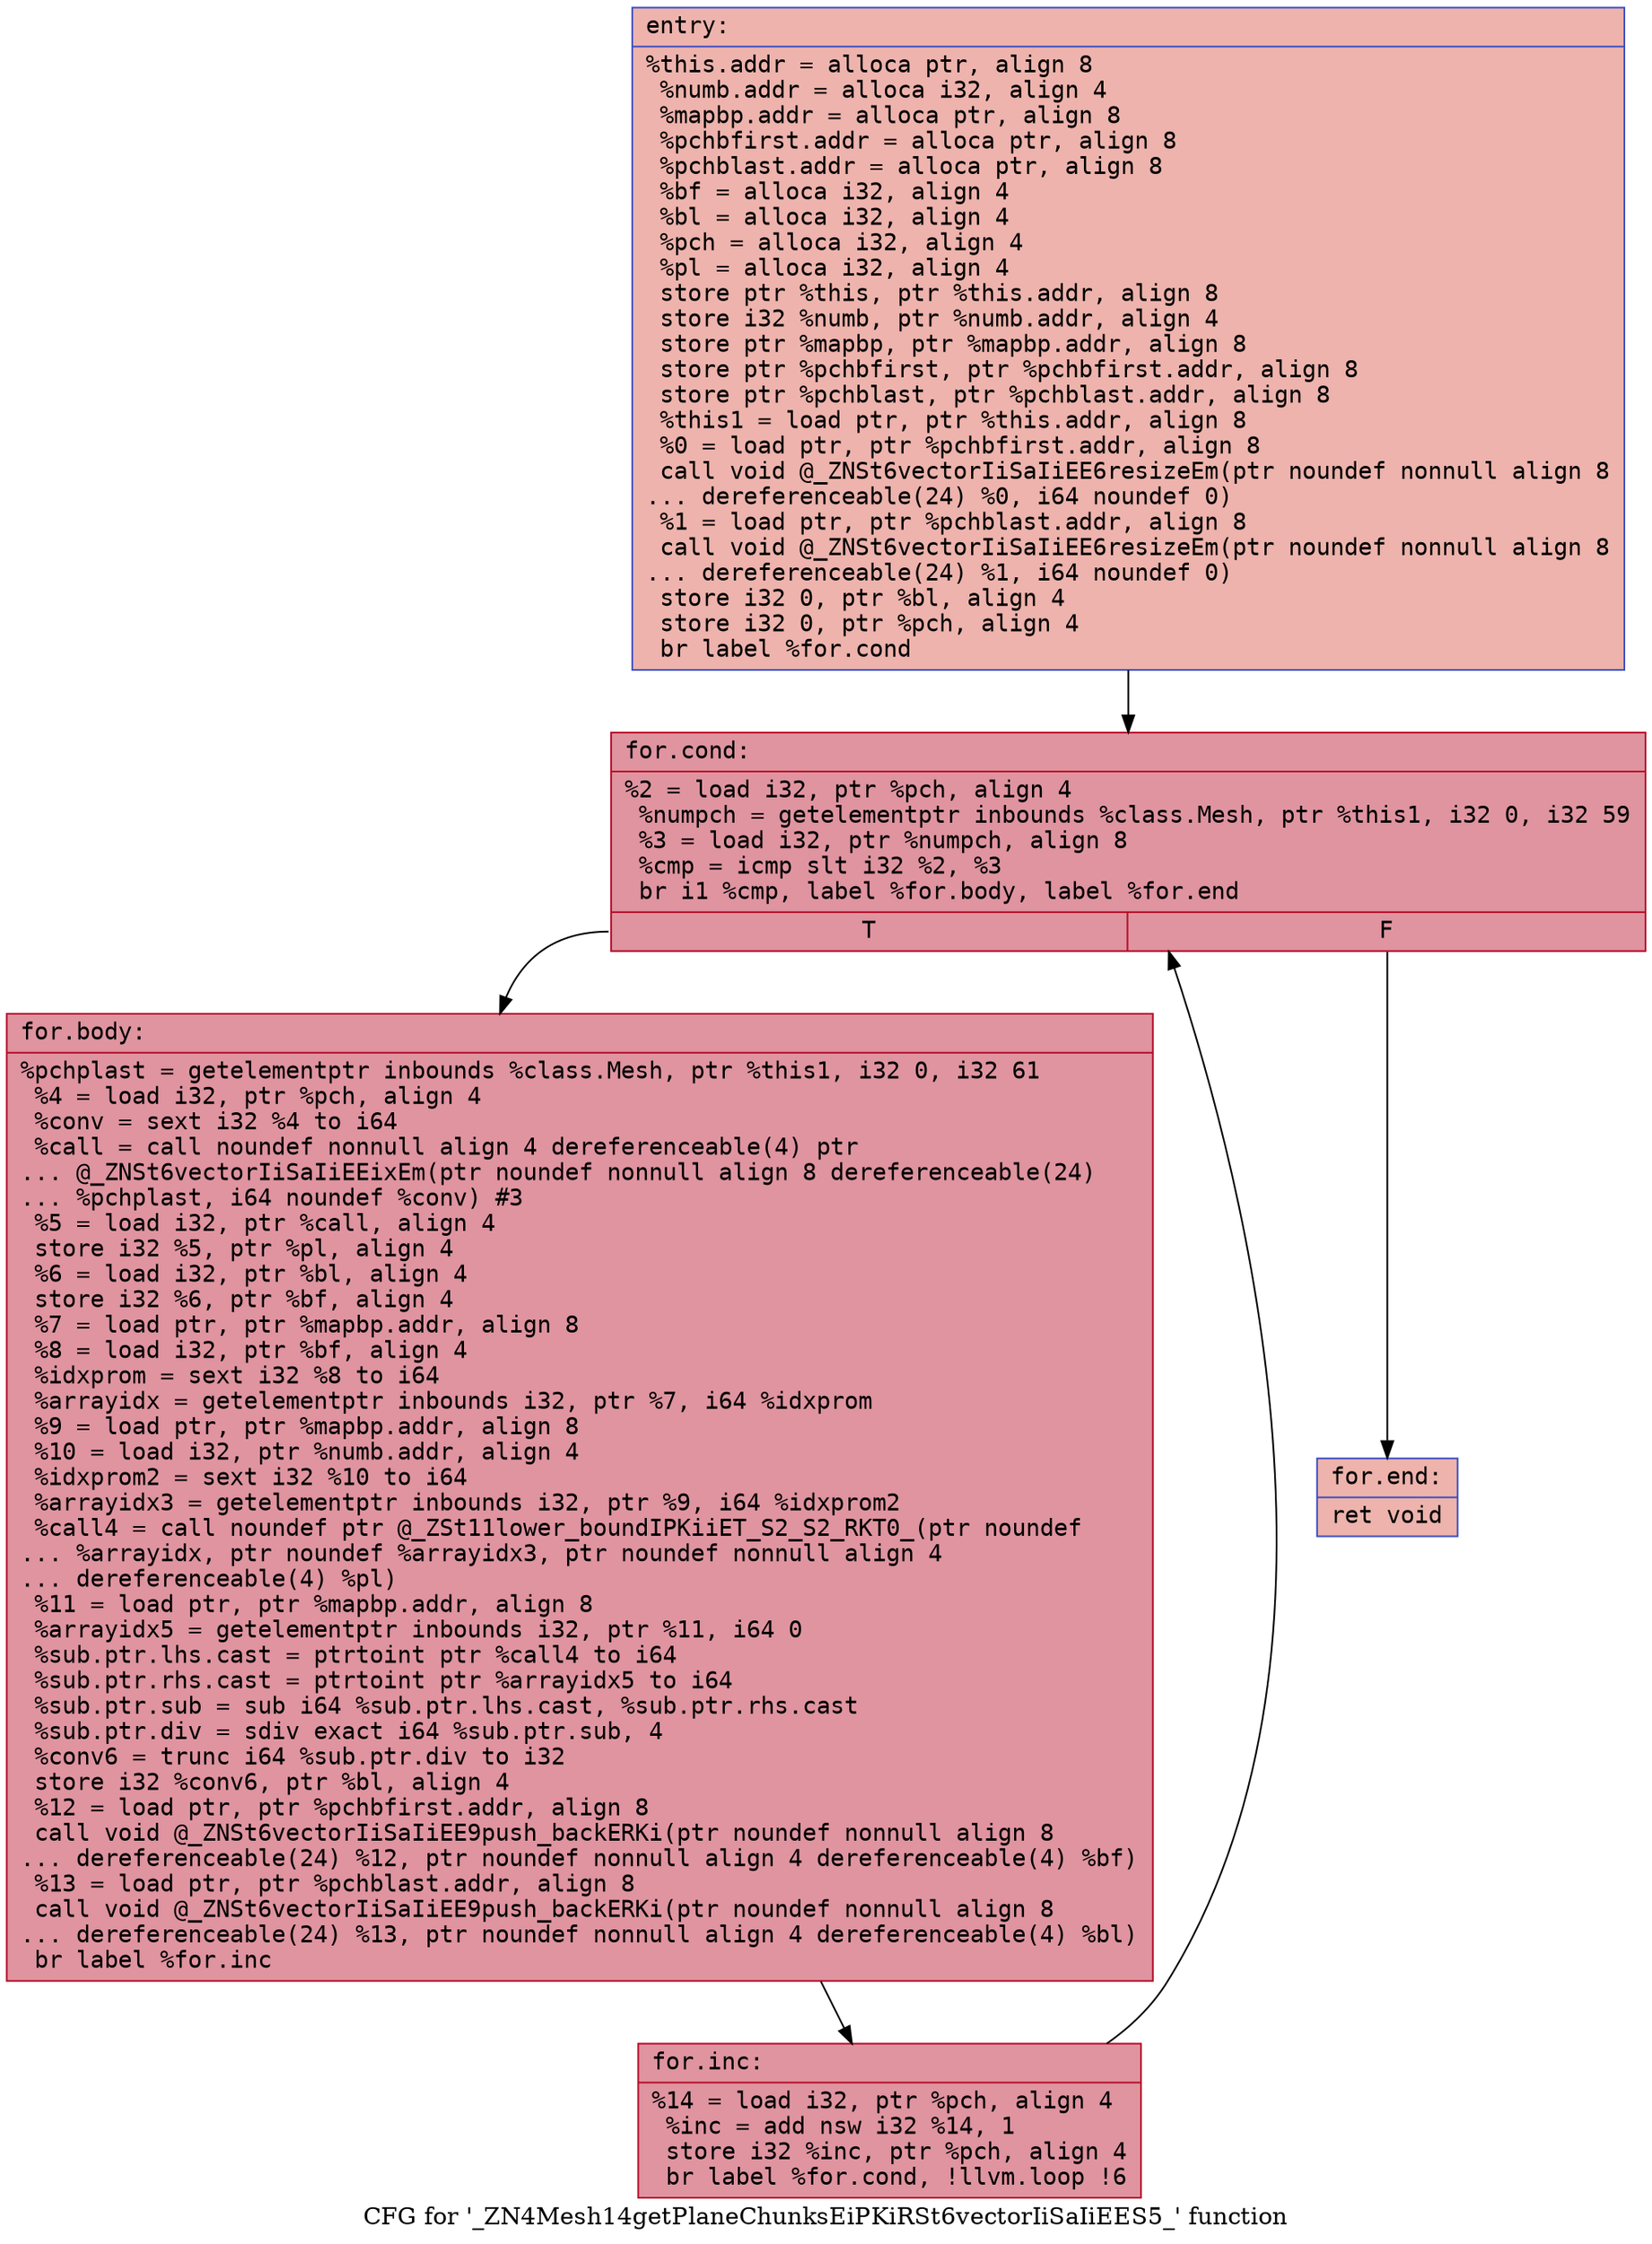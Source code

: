 digraph "CFG for '_ZN4Mesh14getPlaneChunksEiPKiRSt6vectorIiSaIiEES5_' function" {
	label="CFG for '_ZN4Mesh14getPlaneChunksEiPKiRSt6vectorIiSaIiEES5_' function";

	Node0x56307d66f440 [shape=record,color="#3d50c3ff", style=filled, fillcolor="#d6524470" fontname="Courier",label="{entry:\l|  %this.addr = alloca ptr, align 8\l  %numb.addr = alloca i32, align 4\l  %mapbp.addr = alloca ptr, align 8\l  %pchbfirst.addr = alloca ptr, align 8\l  %pchblast.addr = alloca ptr, align 8\l  %bf = alloca i32, align 4\l  %bl = alloca i32, align 4\l  %pch = alloca i32, align 4\l  %pl = alloca i32, align 4\l  store ptr %this, ptr %this.addr, align 8\l  store i32 %numb, ptr %numb.addr, align 4\l  store ptr %mapbp, ptr %mapbp.addr, align 8\l  store ptr %pchbfirst, ptr %pchbfirst.addr, align 8\l  store ptr %pchblast, ptr %pchblast.addr, align 8\l  %this1 = load ptr, ptr %this.addr, align 8\l  %0 = load ptr, ptr %pchbfirst.addr, align 8\l  call void @_ZNSt6vectorIiSaIiEE6resizeEm(ptr noundef nonnull align 8\l... dereferenceable(24) %0, i64 noundef 0)\l  %1 = load ptr, ptr %pchblast.addr, align 8\l  call void @_ZNSt6vectorIiSaIiEE6resizeEm(ptr noundef nonnull align 8\l... dereferenceable(24) %1, i64 noundef 0)\l  store i32 0, ptr %bl, align 4\l  store i32 0, ptr %pch, align 4\l  br label %for.cond\l}"];
	Node0x56307d66f440 -> Node0x56307d670860[tooltip="entry -> for.cond\nProbability 100.00%" ];
	Node0x56307d670860 [shape=record,color="#b70d28ff", style=filled, fillcolor="#b70d2870" fontname="Courier",label="{for.cond:\l|  %2 = load i32, ptr %pch, align 4\l  %numpch = getelementptr inbounds %class.Mesh, ptr %this1, i32 0, i32 59\l  %3 = load i32, ptr %numpch, align 8\l  %cmp = icmp slt i32 %2, %3\l  br i1 %cmp, label %for.body, label %for.end\l|{<s0>T|<s1>F}}"];
	Node0x56307d670860:s0 -> Node0x56307d670b70[tooltip="for.cond -> for.body\nProbability 96.88%" ];
	Node0x56307d670860:s1 -> Node0x56307d670bc0[tooltip="for.cond -> for.end\nProbability 3.12%" ];
	Node0x56307d670b70 [shape=record,color="#b70d28ff", style=filled, fillcolor="#b70d2870" fontname="Courier",label="{for.body:\l|  %pchplast = getelementptr inbounds %class.Mesh, ptr %this1, i32 0, i32 61\l  %4 = load i32, ptr %pch, align 4\l  %conv = sext i32 %4 to i64\l  %call = call noundef nonnull align 4 dereferenceable(4) ptr\l... @_ZNSt6vectorIiSaIiEEixEm(ptr noundef nonnull align 8 dereferenceable(24)\l... %pchplast, i64 noundef %conv) #3\l  %5 = load i32, ptr %call, align 4\l  store i32 %5, ptr %pl, align 4\l  %6 = load i32, ptr %bl, align 4\l  store i32 %6, ptr %bf, align 4\l  %7 = load ptr, ptr %mapbp.addr, align 8\l  %8 = load i32, ptr %bf, align 4\l  %idxprom = sext i32 %8 to i64\l  %arrayidx = getelementptr inbounds i32, ptr %7, i64 %idxprom\l  %9 = load ptr, ptr %mapbp.addr, align 8\l  %10 = load i32, ptr %numb.addr, align 4\l  %idxprom2 = sext i32 %10 to i64\l  %arrayidx3 = getelementptr inbounds i32, ptr %9, i64 %idxprom2\l  %call4 = call noundef ptr @_ZSt11lower_boundIPKiiET_S2_S2_RKT0_(ptr noundef\l... %arrayidx, ptr noundef %arrayidx3, ptr noundef nonnull align 4\l... dereferenceable(4) %pl)\l  %11 = load ptr, ptr %mapbp.addr, align 8\l  %arrayidx5 = getelementptr inbounds i32, ptr %11, i64 0\l  %sub.ptr.lhs.cast = ptrtoint ptr %call4 to i64\l  %sub.ptr.rhs.cast = ptrtoint ptr %arrayidx5 to i64\l  %sub.ptr.sub = sub i64 %sub.ptr.lhs.cast, %sub.ptr.rhs.cast\l  %sub.ptr.div = sdiv exact i64 %sub.ptr.sub, 4\l  %conv6 = trunc i64 %sub.ptr.div to i32\l  store i32 %conv6, ptr %bl, align 4\l  %12 = load ptr, ptr %pchbfirst.addr, align 8\l  call void @_ZNSt6vectorIiSaIiEE9push_backERKi(ptr noundef nonnull align 8\l... dereferenceable(24) %12, ptr noundef nonnull align 4 dereferenceable(4) %bf)\l  %13 = load ptr, ptr %pchblast.addr, align 8\l  call void @_ZNSt6vectorIiSaIiEE9push_backERKi(ptr noundef nonnull align 8\l... dereferenceable(24) %13, ptr noundef nonnull align 4 dereferenceable(4) %bl)\l  br label %for.inc\l}"];
	Node0x56307d670b70 -> Node0x56307d673320[tooltip="for.body -> for.inc\nProbability 100.00%" ];
	Node0x56307d673320 [shape=record,color="#b70d28ff", style=filled, fillcolor="#b70d2870" fontname="Courier",label="{for.inc:\l|  %14 = load i32, ptr %pch, align 4\l  %inc = add nsw i32 %14, 1\l  store i32 %inc, ptr %pch, align 4\l  br label %for.cond, !llvm.loop !6\l}"];
	Node0x56307d673320 -> Node0x56307d670860[tooltip="for.inc -> for.cond\nProbability 100.00%" ];
	Node0x56307d670bc0 [shape=record,color="#3d50c3ff", style=filled, fillcolor="#d6524470" fontname="Courier",label="{for.end:\l|  ret void\l}"];
}
